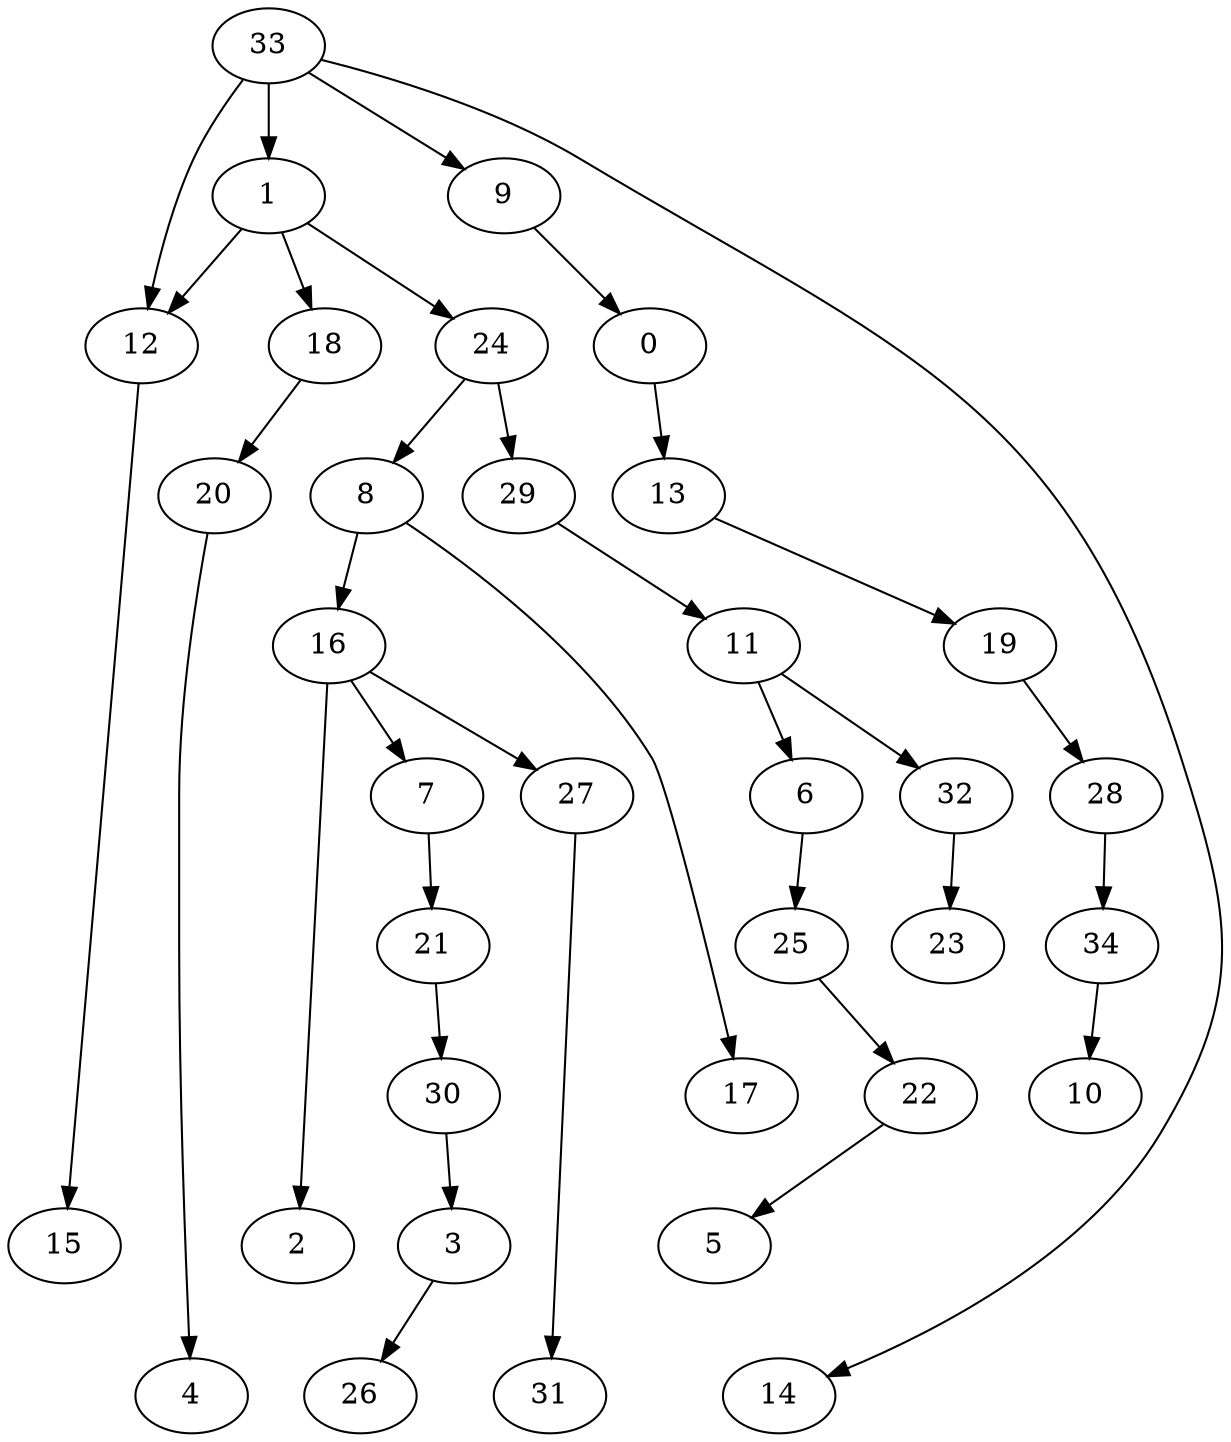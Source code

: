 digraph g {
0;
1;
2;
3;
4;
5;
6;
7;
8;
9;
10;
11;
12;
13;
14;
15;
16;
17;
18;
19;
20;
21;
22;
23;
24;
25;
26;
27;
28;
29;
30;
31;
32;
33;
34;
0 -> 13 [weight=0];
1 -> 12 [weight=0];
1 -> 18 [weight=0];
1 -> 24 [weight=0];
3 -> 26 [weight=0];
6 -> 25 [weight=0];
7 -> 21 [weight=0];
8 -> 16 [weight=0];
8 -> 17 [weight=0];
9 -> 0 [weight=0];
11 -> 32 [weight=0];
11 -> 6 [weight=0];
12 -> 15 [weight=0];
13 -> 19 [weight=0];
16 -> 7 [weight=0];
16 -> 2 [weight=0];
16 -> 27 [weight=0];
18 -> 20 [weight=0];
19 -> 28 [weight=0];
20 -> 4 [weight=0];
21 -> 30 [weight=0];
22 -> 5 [weight=0];
24 -> 29 [weight=0];
24 -> 8 [weight=0];
25 -> 22 [weight=0];
27 -> 31 [weight=0];
28 -> 34 [weight=0];
29 -> 11 [weight=0];
30 -> 3 [weight=0];
32 -> 23 [weight=0];
33 -> 1 [weight=1];
33 -> 12 [weight=0];
33 -> 9 [weight=0];
33 -> 14 [weight=0];
34 -> 10 [weight=0];
}
